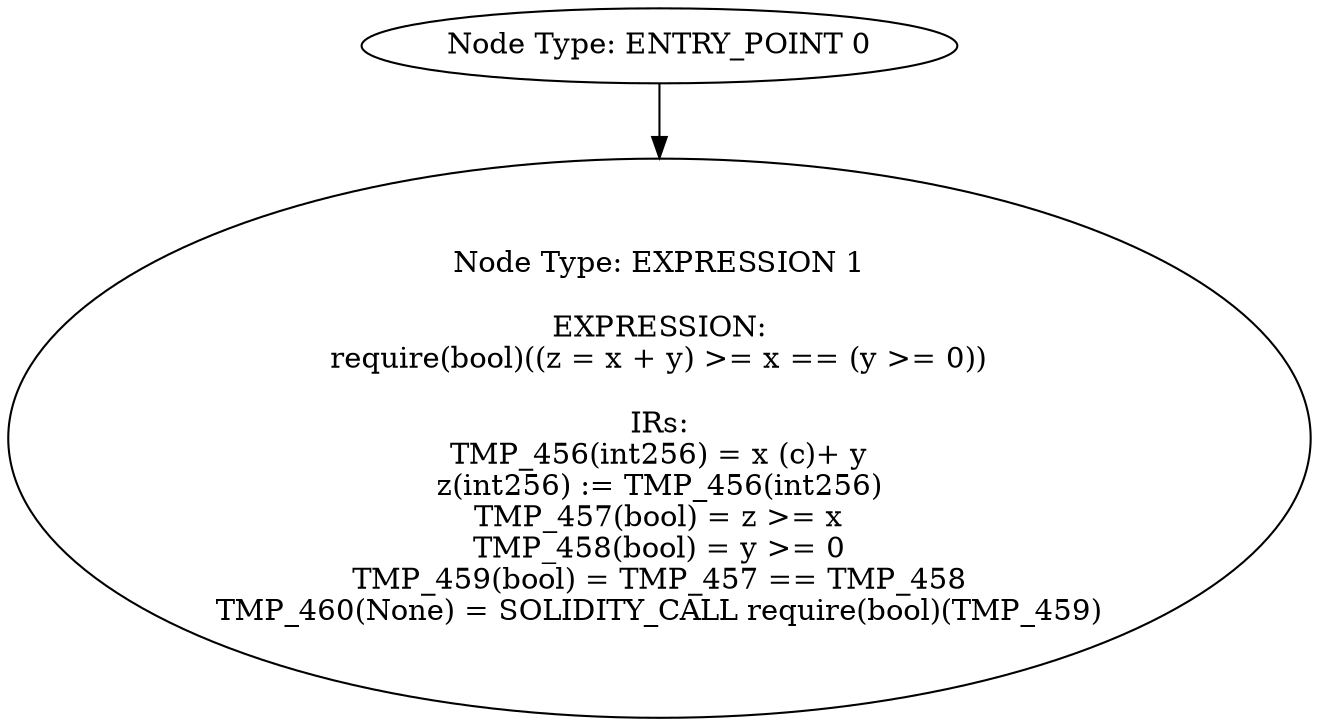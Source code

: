 digraph{
0[label="Node Type: ENTRY_POINT 0
"];
0->1;
1[label="Node Type: EXPRESSION 1

EXPRESSION:
require(bool)((z = x + y) >= x == (y >= 0))

IRs:
TMP_456(int256) = x (c)+ y
z(int256) := TMP_456(int256)
TMP_457(bool) = z >= x
TMP_458(bool) = y >= 0
TMP_459(bool) = TMP_457 == TMP_458
TMP_460(None) = SOLIDITY_CALL require(bool)(TMP_459)"];
}

